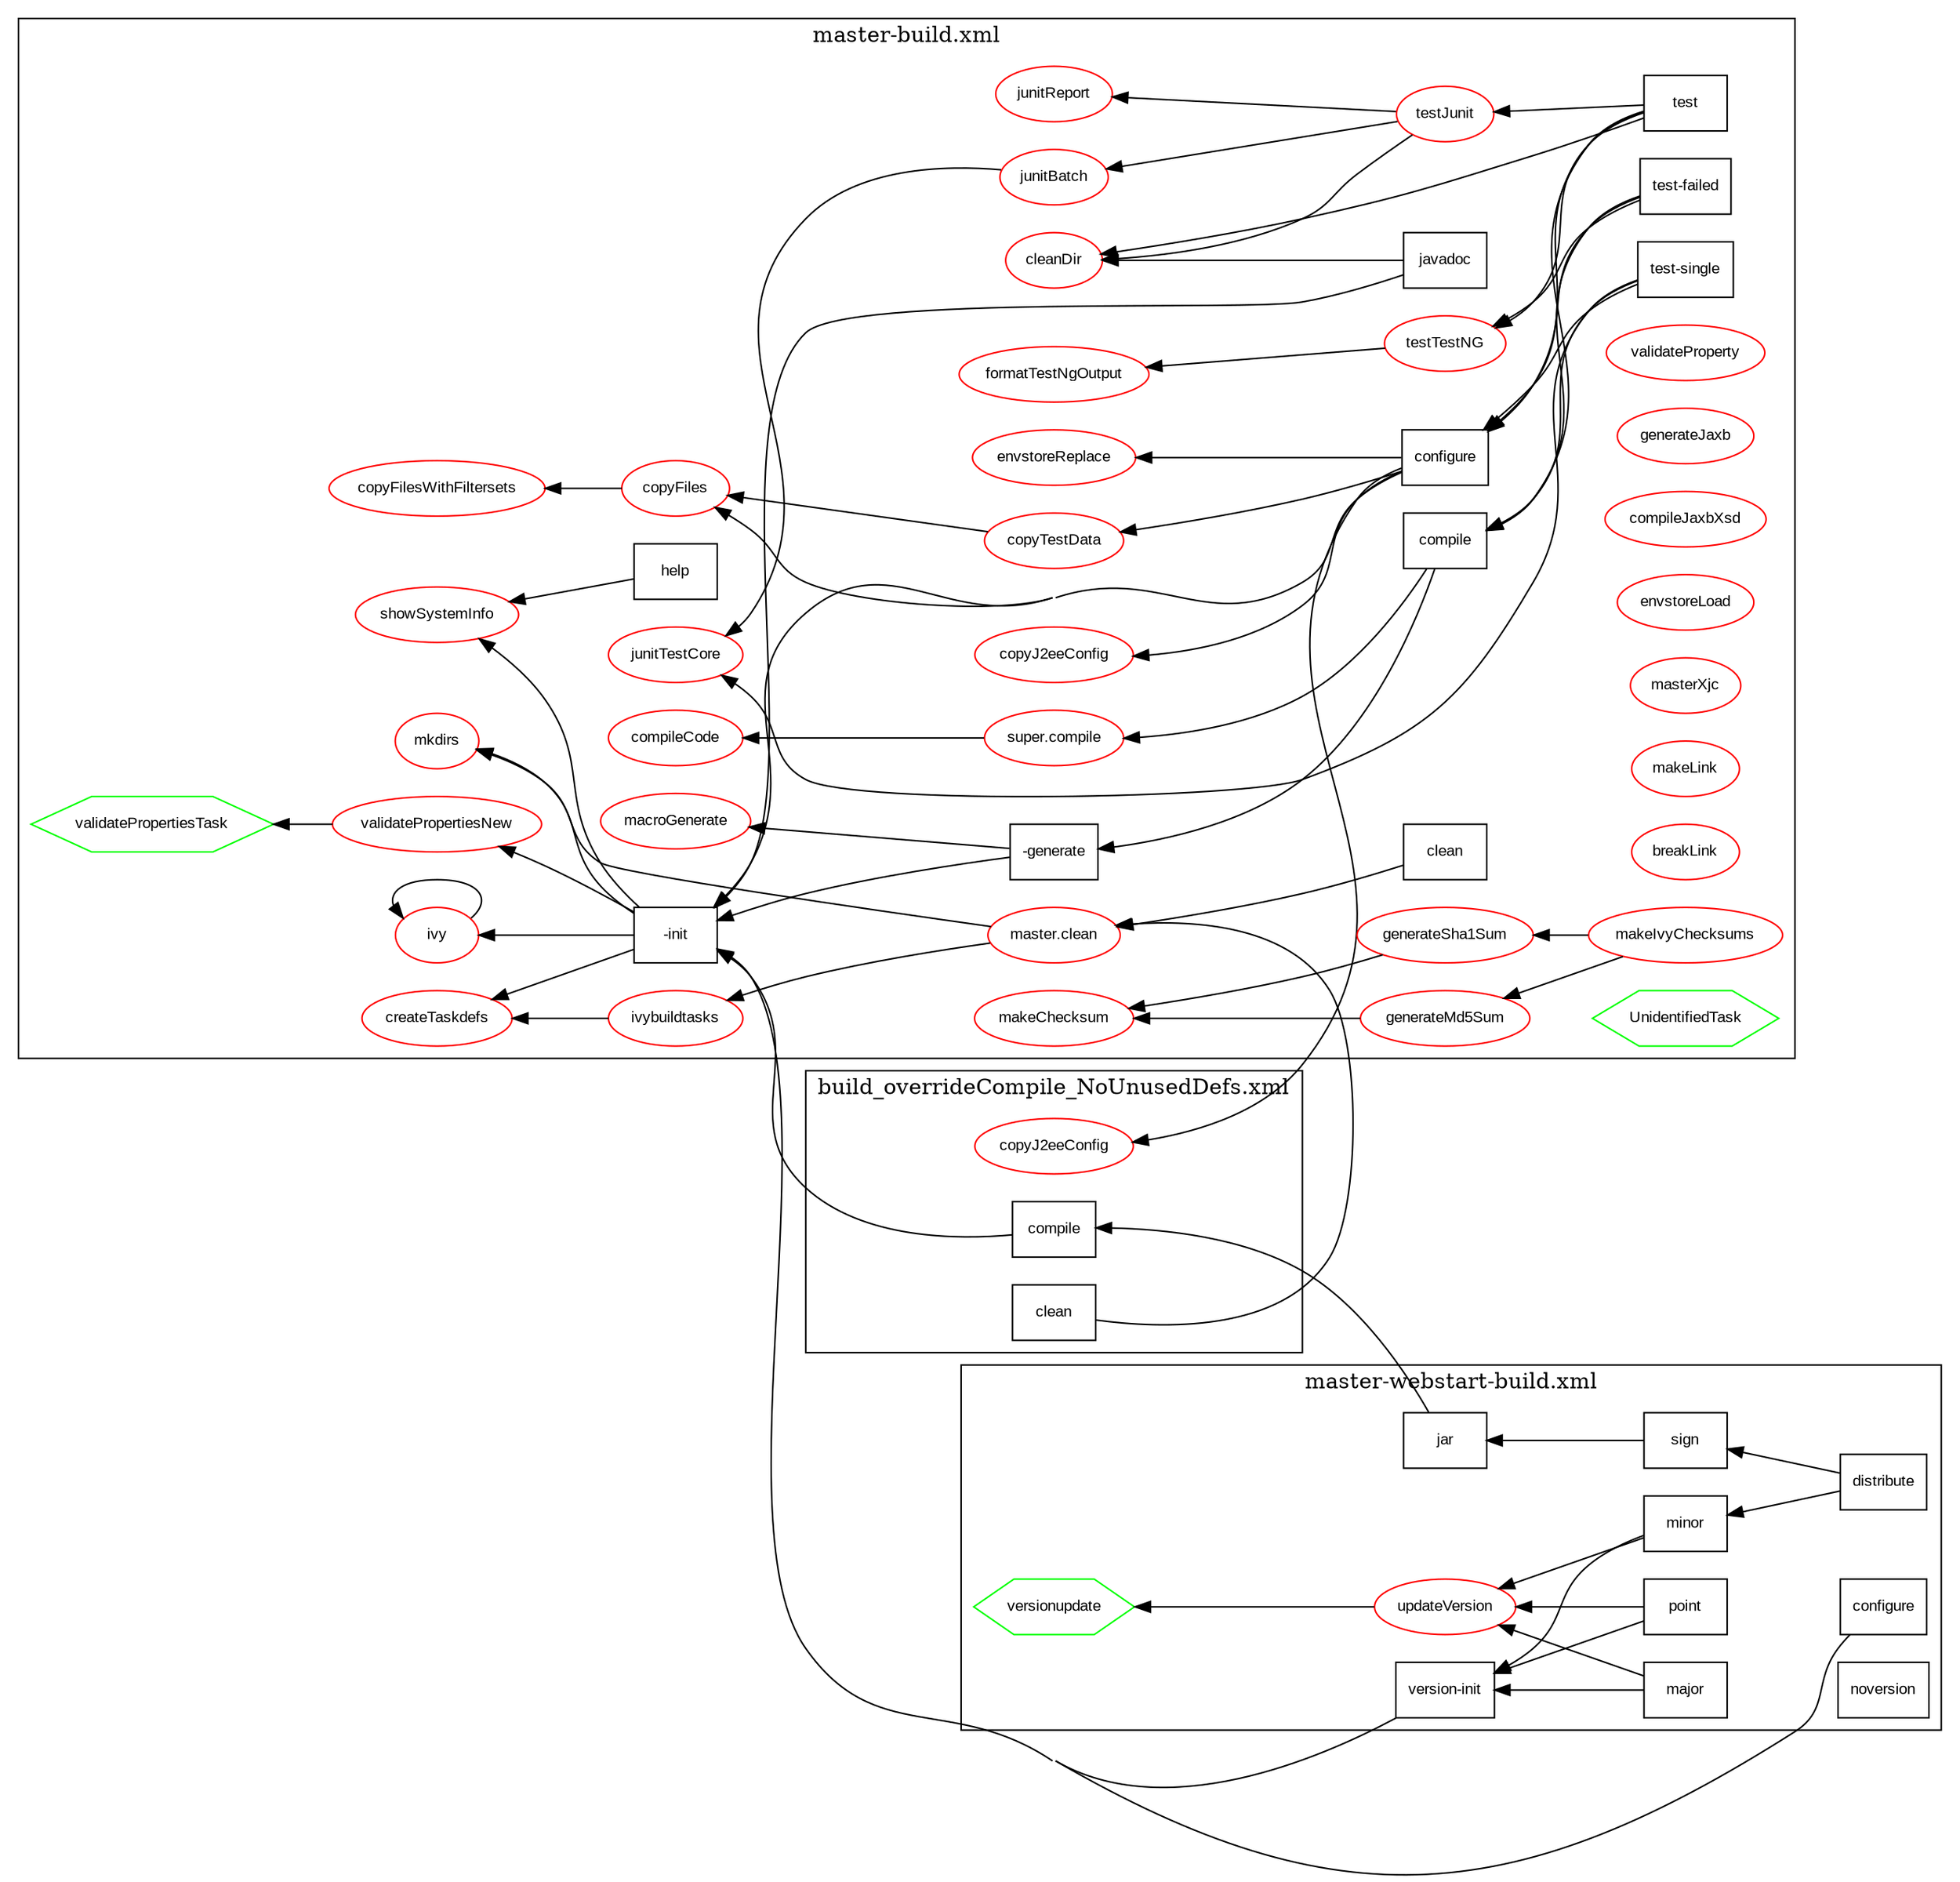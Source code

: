digraph G {
node [shape=box,fontname="Arial",fontsize="10"];
edge [fontname="Arial",fontsize="8"];
rankdir=RL;

concentrate=true;
	subgraph cluster_0 {
		label="build_overrideCompile_NoUnusedDefs.xml"
		_Users_douglas_bullard_Documents_JavaStuff_Google_Code_AntScriptVisualizer_Google_newTrunk_unversioned_config_MasterBuildExamples_build_overrideCompile_NoUnusedDefs_TARGET_compile [label="compile" shape=box color=black ];
		_Users_douglas_bullard_Documents_JavaStuff_Google_Code_AntScriptVisualizer_Google_newTrunk_unversioned_config_MasterBuildExamples_build_overrideCompile_NoUnusedDefs_TARGET_clean [label="clean" shape=box color=black ];
		_Users_douglas_bullard_Documents_JavaStuff_Google_Code_AntScriptVisualizer_Google_newTrunk_unversioned_config_MasterBuildExamples_build_overrideCompile_NoUnusedDefs_TARGET_copyJ2eeConfig [label="copyJ2eeConfig" shape=ellipse color=red ];
	}
	subgraph cluster_1 {
		label="master-webstart-build.xml"
		_Users_douglas_bullard_Documents_JavaStuff_Google_Code_AntScriptVisualizer_Google_newTrunk_unversioned_config_MasterBuildExamples_master_build_master_webstart_build_TARGET_distribute [label="distribute" shape=box color=black ];
		_Users_douglas_bullard_Documents_JavaStuff_Google_Code_AntScriptVisualizer_Google_newTrunk_unversioned_config_MasterBuildExamples_master_build_master_webstart_build_TARGET_sign [label="sign" shape=box color=black ];
		_Users_douglas_bullard_Documents_JavaStuff_Google_Code_AntScriptVisualizer_Google_newTrunk_unversioned_config_MasterBuildExamples_master_build_master_webstart_build_TARGET_jar [label="jar" shape=box color=black ];
		_Users_douglas_bullard_Documents_JavaStuff_Google_Code_AntScriptVisualizer_Google_newTrunk_unversioned_config_MasterBuildExamples_master_build_master_webstart_build_TARGET_configure [label="configure" shape=box color=black ];
		_Users_douglas_bullard_Documents_JavaStuff_Google_Code_AntScriptVisualizer_Google_newTrunk_unversioned_config_MasterBuildExamples_master_build_master_webstart_build_TARGET_noversion [label="noversion" shape=box color=black ];
		_Users_douglas_bullard_Documents_JavaStuff_Google_Code_AntScriptVisualizer_Google_newTrunk_unversioned_config_MasterBuildExamples_master_build_master_webstart_build_TARGET_version_init [label="version-init" shape=box color=black ];
		_Users_douglas_bullard_Documents_JavaStuff_Google_Code_AntScriptVisualizer_Google_newTrunk_unversioned_config_MasterBuildExamples_master_build_master_webstart_build_TARGET_minor [label="minor" shape=box color=black ];
		_Users_douglas_bullard_Documents_JavaStuff_Google_Code_AntScriptVisualizer_Google_newTrunk_unversioned_config_MasterBuildExamples_master_build_master_webstart_build_TARGET_point [label="point" shape=box color=black ];
		_Users_douglas_bullard_Documents_JavaStuff_Google_Code_AntScriptVisualizer_Google_newTrunk_unversioned_config_MasterBuildExamples_master_build_master_webstart_build_TARGET_major [label="major" shape=box color=black ];
		_Users_douglas_bullard_Documents_JavaStuff_Google_Code_AntScriptVisualizer_Google_newTrunk_unversioned_config_MasterBuildExamples_master_build_master_webstart_build_TARGET_updateVersion [label="updateVersion" shape=ellipse color=red ];
		_Users_douglas_bullard_Documents_JavaStuff_Google_Code_AntScriptVisualizer_Google_newTrunk_unversioned_config_MasterBuildExamples_master_build_master_webstart_build_TARGET_versionupdate [label="versionupdate" shape=hexagon color=green ];
	}
	subgraph cluster_2 {
		label="master-build.xml"
		_Users_douglas_bullard_Documents_JavaStuff_Google_Code_AntScriptVisualizer_Google_newTrunk_unversioned_config_MasterBuildExamples_master_build_master_build_TARGET__init [label="-init" shape=box color=black ];
		_Users_douglas_bullard_Documents_JavaStuff_Google_Code_AntScriptVisualizer_Google_newTrunk_unversioned_config_MasterBuildExamples_master_build_master_build_TARGET_ivy [label="ivy" shape=box color=black ];
		_Users_douglas_bullard_Documents_JavaStuff_Google_Code_AntScriptVisualizer_Google_newTrunk_unversioned_config_MasterBuildExamples_master_build_master_build_TARGET__generate [label="-generate" shape=box color=black ];
		_Users_douglas_bullard_Documents_JavaStuff_Google_Code_AntScriptVisualizer_Google_newTrunk_unversioned_config_MasterBuildExamples_master_build_master_build_TARGET_compile [label="compile" shape=box color=black ];
		_Users_douglas_bullard_Documents_JavaStuff_Google_Code_AntScriptVisualizer_Google_newTrunk_unversioned_config_MasterBuildExamples_master_build_master_build_TARGET_help [label="help" shape=box color=black ];
		_Users_douglas_bullard_Documents_JavaStuff_Google_Code_AntScriptVisualizer_Google_newTrunk_unversioned_config_MasterBuildExamples_master_build_master_build_TARGET_clean [label="clean" shape=box color=black ];
		_Users_douglas_bullard_Documents_JavaStuff_Google_Code_AntScriptVisualizer_Google_newTrunk_unversioned_config_MasterBuildExamples_master_build_master_build_TARGET_test [label="test" shape=box color=black ];
		_Users_douglas_bullard_Documents_JavaStuff_Google_Code_AntScriptVisualizer_Google_newTrunk_unversioned_config_MasterBuildExamples_master_build_master_build_TARGET_test_failed [label="test-failed" shape=box color=black ];
		_Users_douglas_bullard_Documents_JavaStuff_Google_Code_AntScriptVisualizer_Google_newTrunk_unversioned_config_MasterBuildExamples_master_build_master_build_TARGET_test_single [label="test-single" shape=box color=black ];
		_Users_douglas_bullard_Documents_JavaStuff_Google_Code_AntScriptVisualizer_Google_newTrunk_unversioned_config_MasterBuildExamples_master_build_master_build_TARGET_configure [label="configure" shape=box color=black ];
		_Users_douglas_bullard_Documents_JavaStuff_Google_Code_AntScriptVisualizer_Google_newTrunk_unversioned_config_MasterBuildExamples_master_build_master_build_TARGET_javadoc [label="javadoc" shape=box color=black ];
		_Users_douglas_bullard_Documents_JavaStuff_Google_Code_AntScriptVisualizer_Google_newTrunk_unversioned_config_MasterBuildExamples_master_build_master_build_TARGET_validateProperty [label="validateProperty" shape=ellipse color=red ];
		_Users_douglas_bullard_Documents_JavaStuff_Google_Code_AntScriptVisualizer_Google_newTrunk_unversioned_config_MasterBuildExamples_master_build_master_build_TARGET_validatePropertiesNew [label="validatePropertiesNew" shape=ellipse color=red ];
		_Users_douglas_bullard_Documents_JavaStuff_Google_Code_AntScriptVisualizer_Google_newTrunk_unversioned_config_MasterBuildExamples_master_build_master_build_TARGET_createTaskdefs [label="createTaskdefs" shape=ellipse color=red ];
		_Users_douglas_bullard_Documents_JavaStuff_Google_Code_AntScriptVisualizer_Google_newTrunk_unversioned_config_MasterBuildExamples_master_build_master_build_TARGET_showSystemInfo [label="showSystemInfo" shape=ellipse color=red ];
		_Users_douglas_bullard_Documents_JavaStuff_Google_Code_AntScriptVisualizer_Google_newTrunk_unversioned_config_MasterBuildExamples_master_build_master_build_TARGET_ivy [label="ivy" shape=ellipse color=red ];
		_Users_douglas_bullard_Documents_JavaStuff_Google_Code_AntScriptVisualizer_Google_newTrunk_unversioned_config_MasterBuildExamples_master_build_master_build_TARGET_ivybuildtasks [label="ivybuildtasks" shape=ellipse color=red ];
		_Users_douglas_bullard_Documents_JavaStuff_Google_Code_AntScriptVisualizer_Google_newTrunk_unversioned_config_MasterBuildExamples_master_build_master_build_TARGET_macroGenerate [label="macroGenerate" shape=ellipse color=red ];
		_Users_douglas_bullard_Documents_JavaStuff_Google_Code_AntScriptVisualizer_Google_newTrunk_unversioned_config_MasterBuildExamples_master_build_master_build_TARGET_super_compile [label="super.compile" shape=ellipse color=red ];
		_Users_douglas_bullard_Documents_JavaStuff_Google_Code_AntScriptVisualizer_Google_newTrunk_unversioned_config_MasterBuildExamples_master_build_master_build_TARGET_compileCode [label="compileCode" shape=ellipse color=red ];
		_Users_douglas_bullard_Documents_JavaStuff_Google_Code_AntScriptVisualizer_Google_newTrunk_unversioned_config_MasterBuildExamples_master_build_master_build_TARGET_master_clean [label="master.clean" shape=ellipse color=red ];
		_Users_douglas_bullard_Documents_JavaStuff_Google_Code_AntScriptVisualizer_Google_newTrunk_unversioned_config_MasterBuildExamples_master_build_master_build_TARGET_mkdirs [label="mkdirs" shape=ellipse color=red ];
		_Users_douglas_bullard_Documents_JavaStuff_Google_Code_AntScriptVisualizer_Google_newTrunk_unversioned_config_MasterBuildExamples_master_build_master_build_TARGET_cleanDir [label="cleanDir" shape=ellipse color=red ];
		_Users_douglas_bullard_Documents_JavaStuff_Google_Code_AntScriptVisualizer_Google_newTrunk_unversioned_config_MasterBuildExamples_master_build_master_build_TARGET_generateJaxb [label="generateJaxb" shape=ellipse color=red ];
		_Users_douglas_bullard_Documents_JavaStuff_Google_Code_AntScriptVisualizer_Google_newTrunk_unversioned_config_MasterBuildExamples_master_build_master_build_TARGET_compileJaxbXsd [label="compileJaxbXsd" shape=ellipse color=red ];
		_Users_douglas_bullard_Documents_JavaStuff_Google_Code_AntScriptVisualizer_Google_newTrunk_unversioned_config_MasterBuildExamples_master_build_master_build_TARGET_copyFiles [label="copyFiles" shape=ellipse color=red ];
		_Users_douglas_bullard_Documents_JavaStuff_Google_Code_AntScriptVisualizer_Google_newTrunk_unversioned_config_MasterBuildExamples_master_build_master_build_TARGET_copyFilesWithFiltersets [label="copyFilesWithFiltersets" shape=ellipse color=red ];
		_Users_douglas_bullard_Documents_JavaStuff_Google_Code_AntScriptVisualizer_Google_newTrunk_unversioned_config_MasterBuildExamples_master_build_master_build_TARGET_envstoreLoad [label="envstoreLoad" shape=ellipse color=red ];
		_Users_douglas_bullard_Documents_JavaStuff_Google_Code_AntScriptVisualizer_Google_newTrunk_unversioned_config_MasterBuildExamples_master_build_master_build_TARGET_envstoreReplace [label="envstoreReplace" shape=ellipse color=red ];
		_Users_douglas_bullard_Documents_JavaStuff_Google_Code_AntScriptVisualizer_Google_newTrunk_unversioned_config_MasterBuildExamples_master_build_master_build_TARGET_junitBatch [label="junitBatch" shape=ellipse color=red ];
		_Users_douglas_bullard_Documents_JavaStuff_Google_Code_AntScriptVisualizer_Google_newTrunk_unversioned_config_MasterBuildExamples_master_build_master_build_TARGET_junitTestCore [label="junitTestCore" shape=ellipse color=red ];
		_Users_douglas_bullard_Documents_JavaStuff_Google_Code_AntScriptVisualizer_Google_newTrunk_unversioned_config_MasterBuildExamples_master_build_master_build_TARGET_junitReport [label="junitReport" shape=ellipse color=red ];
		_Users_douglas_bullard_Documents_JavaStuff_Google_Code_AntScriptVisualizer_Google_newTrunk_unversioned_config_MasterBuildExamples_master_build_master_build_TARGET_masterXjc [label="masterXjc" shape=ellipse color=red ];
		_Users_douglas_bullard_Documents_JavaStuff_Google_Code_AntScriptVisualizer_Google_newTrunk_unversioned_config_MasterBuildExamples_master_build_master_build_TARGET_testTestNG [label="testTestNG" shape=ellipse color=red ];
		_Users_douglas_bullard_Documents_JavaStuff_Google_Code_AntScriptVisualizer_Google_newTrunk_unversioned_config_MasterBuildExamples_master_build_master_build_TARGET_formatTestNgOutput [label="formatTestNgOutput" shape=ellipse color=red ];
		_Users_douglas_bullard_Documents_JavaStuff_Google_Code_AntScriptVisualizer_Google_newTrunk_unversioned_config_MasterBuildExamples_master_build_master_build_TARGET_testJunit [label="testJunit" shape=ellipse color=red ];
		_Users_douglas_bullard_Documents_JavaStuff_Google_Code_AntScriptVisualizer_Google_newTrunk_unversioned_config_MasterBuildExamples_master_build_master_build_TARGET_copyJ2eeConfig [label="copyJ2eeConfig" shape=ellipse color=red ];
		_Users_douglas_bullard_Documents_JavaStuff_Google_Code_AntScriptVisualizer_Google_newTrunk_unversioned_config_MasterBuildExamples_master_build_master_build_TARGET_copyTestData [label="copyTestData" shape=ellipse color=red ];
		_Users_douglas_bullard_Documents_JavaStuff_Google_Code_AntScriptVisualizer_Google_newTrunk_unversioned_config_MasterBuildExamples_master_build_master_build_TARGET_generateMd5Sum [label="generateMd5Sum" shape=ellipse color=red ];
		_Users_douglas_bullard_Documents_JavaStuff_Google_Code_AntScriptVisualizer_Google_newTrunk_unversioned_config_MasterBuildExamples_master_build_master_build_TARGET_generateSha1Sum [label="generateSha1Sum" shape=ellipse color=red ];
		_Users_douglas_bullard_Documents_JavaStuff_Google_Code_AntScriptVisualizer_Google_newTrunk_unversioned_config_MasterBuildExamples_master_build_master_build_TARGET_makeChecksum [label="makeChecksum" shape=ellipse color=red ];
		_Users_douglas_bullard_Documents_JavaStuff_Google_Code_AntScriptVisualizer_Google_newTrunk_unversioned_config_MasterBuildExamples_master_build_master_build_TARGET_makeLink [label="makeLink" shape=ellipse color=red ];
		_Users_douglas_bullard_Documents_JavaStuff_Google_Code_AntScriptVisualizer_Google_newTrunk_unversioned_config_MasterBuildExamples_master_build_master_build_TARGET_breakLink [label="breakLink" shape=ellipse color=red ];
		_Users_douglas_bullard_Documents_JavaStuff_Google_Code_AntScriptVisualizer_Google_newTrunk_unversioned_config_MasterBuildExamples_master_build_master_build_TARGET_makeIvyChecksums [label="makeIvyChecksums" shape=ellipse color=red ];
		_Users_douglas_bullard_Documents_JavaStuff_Google_Code_AntScriptVisualizer_Google_newTrunk_unversioned_config_MasterBuildExamples_master_build_master_build_TARGET_validatePropertiesTask [label="validatePropertiesTask" shape=hexagon color=green ];
		_Users_douglas_bullard_Documents_JavaStuff_Google_Code_AntScriptVisualizer_Google_newTrunk_unversioned_config_MasterBuildExamples_master_build_master_build_TARGET_UnidentifiedTask [label="UnidentifiedTask" shape=hexagon color=green ];
	}
		_Users_douglas_bullard_Documents_JavaStuff_Google_Code_AntScriptVisualizer_Google_newTrunk_unversioned_config_MasterBuildExamples_master_build_master_build_TARGET__init -> _Users_douglas_bullard_Documents_JavaStuff_Google_Code_AntScriptVisualizer_Google_newTrunk_unversioned_config_MasterBuildExamples_master_build_master_build_TARGET_validatePropertiesNew;
		_Users_douglas_bullard_Documents_JavaStuff_Google_Code_AntScriptVisualizer_Google_newTrunk_unversioned_config_MasterBuildExamples_master_build_master_build_TARGET_help -> _Users_douglas_bullard_Documents_JavaStuff_Google_Code_AntScriptVisualizer_Google_newTrunk_unversioned_config_MasterBuildExamples_master_build_master_build_TARGET_showSystemInfo;
		_Users_douglas_bullard_Documents_JavaStuff_Google_Code_AntScriptVisualizer_Google_newTrunk_unversioned_config_MasterBuildExamples_master_build_master_webstart_build_TARGET_jar -> _Users_douglas_bullard_Documents_JavaStuff_Google_Code_AntScriptVisualizer_Google_newTrunk_unversioned_config_MasterBuildExamples_build_overrideCompile_NoUnusedDefs_TARGET_compile;
		_Users_douglas_bullard_Documents_JavaStuff_Google_Code_AntScriptVisualizer_Google_newTrunk_unversioned_config_MasterBuildExamples_master_build_master_webstart_build_TARGET_point -> _Users_douglas_bullard_Documents_JavaStuff_Google_Code_AntScriptVisualizer_Google_newTrunk_unversioned_config_MasterBuildExamples_master_build_master_webstart_build_TARGET_version_init;
		_Users_douglas_bullard_Documents_JavaStuff_Google_Code_AntScriptVisualizer_Google_newTrunk_unversioned_config_MasterBuildExamples_master_build_master_build_TARGET_copyTestData -> _Users_douglas_bullard_Documents_JavaStuff_Google_Code_AntScriptVisualizer_Google_newTrunk_unversioned_config_MasterBuildExamples_master_build_master_build_TARGET_copyFiles;
		_Users_douglas_bullard_Documents_JavaStuff_Google_Code_AntScriptVisualizer_Google_newTrunk_unversioned_config_MasterBuildExamples_master_build_master_build_TARGET__generate -> _Users_douglas_bullard_Documents_JavaStuff_Google_Code_AntScriptVisualizer_Google_newTrunk_unversioned_config_MasterBuildExamples_master_build_master_build_TARGET__init;
		_Users_douglas_bullard_Documents_JavaStuff_Google_Code_AntScriptVisualizer_Google_newTrunk_unversioned_config_MasterBuildExamples_master_build_master_build_TARGET_configure -> _Users_douglas_bullard_Documents_JavaStuff_Google_Code_AntScriptVisualizer_Google_newTrunk_unversioned_config_MasterBuildExamples_master_build_master_build_TARGET__init;
		_Users_douglas_bullard_Documents_JavaStuff_Google_Code_AntScriptVisualizer_Google_newTrunk_unversioned_config_MasterBuildExamples_master_build_master_build_TARGET_super_compile -> _Users_douglas_bullard_Documents_JavaStuff_Google_Code_AntScriptVisualizer_Google_newTrunk_unversioned_config_MasterBuildExamples_master_build_master_build_TARGET_compileCode;
		_Users_douglas_bullard_Documents_JavaStuff_Google_Code_AntScriptVisualizer_Google_newTrunk_unversioned_config_MasterBuildExamples_master_build_master_build_TARGET__init -> _Users_douglas_bullard_Documents_JavaStuff_Google_Code_AntScriptVisualizer_Google_newTrunk_unversioned_config_MasterBuildExamples_master_build_master_build_TARGET_createTaskdefs;
		_Users_douglas_bullard_Documents_JavaStuff_Google_Code_AntScriptVisualizer_Google_newTrunk_unversioned_config_MasterBuildExamples_build_overrideCompile_NoUnusedDefs_TARGET_compile -> _Users_douglas_bullard_Documents_JavaStuff_Google_Code_AntScriptVisualizer_Google_newTrunk_unversioned_config_MasterBuildExamples_master_build_master_build_TARGET__init;
		_Users_douglas_bullard_Documents_JavaStuff_Google_Code_AntScriptVisualizer_Google_newTrunk_unversioned_config_MasterBuildExamples_master_build_master_build_TARGET_validatePropertiesNew -> _Users_douglas_bullard_Documents_JavaStuff_Google_Code_AntScriptVisualizer_Google_newTrunk_unversioned_config_MasterBuildExamples_master_build_master_build_TARGET_validatePropertiesTask;
		_Users_douglas_bullard_Documents_JavaStuff_Google_Code_AntScriptVisualizer_Google_newTrunk_unversioned_config_MasterBuildExamples_master_build_master_build_TARGET_master_clean -> _Users_douglas_bullard_Documents_JavaStuff_Google_Code_AntScriptVisualizer_Google_newTrunk_unversioned_config_MasterBuildExamples_master_build_master_build_TARGET_mkdirs;
		_Users_douglas_bullard_Documents_JavaStuff_Google_Code_AntScriptVisualizer_Google_newTrunk_unversioned_config_MasterBuildExamples_master_build_master_webstart_build_TARGET_configure -> _Users_douglas_bullard_Documents_JavaStuff_Google_Code_AntScriptVisualizer_Google_newTrunk_unversioned_config_MasterBuildExamples_master_build_master_build_TARGET__init;
		_Users_douglas_bullard_Documents_JavaStuff_Google_Code_AntScriptVisualizer_Google_newTrunk_unversioned_config_MasterBuildExamples_master_build_master_build_TARGET_configure -> _Users_douglas_bullard_Documents_JavaStuff_Google_Code_AntScriptVisualizer_Google_newTrunk_unversioned_config_MasterBuildExamples_master_build_master_build_TARGET_copyTestData;
		_Users_douglas_bullard_Documents_JavaStuff_Google_Code_AntScriptVisualizer_Google_newTrunk_unversioned_config_MasterBuildExamples_master_build_master_build_TARGET_generateSha1Sum -> _Users_douglas_bullard_Documents_JavaStuff_Google_Code_AntScriptVisualizer_Google_newTrunk_unversioned_config_MasterBuildExamples_master_build_master_build_TARGET_makeChecksum;
		_Users_douglas_bullard_Documents_JavaStuff_Google_Code_AntScriptVisualizer_Google_newTrunk_unversioned_config_MasterBuildExamples_master_build_master_build_TARGET_javadoc -> _Users_douglas_bullard_Documents_JavaStuff_Google_Code_AntScriptVisualizer_Google_newTrunk_unversioned_config_MasterBuildExamples_master_build_master_build_TARGET_cleanDir;
		_Users_douglas_bullard_Documents_JavaStuff_Google_Code_AntScriptVisualizer_Google_newTrunk_unversioned_config_MasterBuildExamples_master_build_master_webstart_build_TARGET_version_init -> _Users_douglas_bullard_Documents_JavaStuff_Google_Code_AntScriptVisualizer_Google_newTrunk_unversioned_config_MasterBuildExamples_master_build_master_build_TARGET__init;
		_Users_douglas_bullard_Documents_JavaStuff_Google_Code_AntScriptVisualizer_Google_newTrunk_unversioned_config_MasterBuildExamples_master_build_master_build_TARGET_testJunit -> _Users_douglas_bullard_Documents_JavaStuff_Google_Code_AntScriptVisualizer_Google_newTrunk_unversioned_config_MasterBuildExamples_master_build_master_build_TARGET_junitReport;
		_Users_douglas_bullard_Documents_JavaStuff_Google_Code_AntScriptVisualizer_Google_newTrunk_unversioned_config_MasterBuildExamples_master_build_master_webstart_build_TARGET_point -> _Users_douglas_bullard_Documents_JavaStuff_Google_Code_AntScriptVisualizer_Google_newTrunk_unversioned_config_MasterBuildExamples_master_build_master_webstart_build_TARGET_updateVersion;
		_Users_douglas_bullard_Documents_JavaStuff_Google_Code_AntScriptVisualizer_Google_newTrunk_unversioned_config_MasterBuildExamples_master_build_master_build_TARGET_makeIvyChecksums -> _Users_douglas_bullard_Documents_JavaStuff_Google_Code_AntScriptVisualizer_Google_newTrunk_unversioned_config_MasterBuildExamples_master_build_master_build_TARGET_generateSha1Sum;
		_Users_douglas_bullard_Documents_JavaStuff_Google_Code_AntScriptVisualizer_Google_newTrunk_unversioned_config_MasterBuildExamples_master_build_master_build_TARGET_configure -> _Users_douglas_bullard_Documents_JavaStuff_Google_Code_AntScriptVisualizer_Google_newTrunk_unversioned_config_MasterBuildExamples_master_build_master_build_TARGET_envstoreReplace;
		_Users_douglas_bullard_Documents_JavaStuff_Google_Code_AntScriptVisualizer_Google_newTrunk_unversioned_config_MasterBuildExamples_master_build_master_build_TARGET_copyFiles -> _Users_douglas_bullard_Documents_JavaStuff_Google_Code_AntScriptVisualizer_Google_newTrunk_unversioned_config_MasterBuildExamples_master_build_master_build_TARGET_copyFilesWithFiltersets;
		_Users_douglas_bullard_Documents_JavaStuff_Google_Code_AntScriptVisualizer_Google_newTrunk_unversioned_config_MasterBuildExamples_master_build_master_webstart_build_TARGET_distribute -> _Users_douglas_bullard_Documents_JavaStuff_Google_Code_AntScriptVisualizer_Google_newTrunk_unversioned_config_MasterBuildExamples_master_build_master_webstart_build_TARGET_minor;
		_Users_douglas_bullard_Documents_JavaStuff_Google_Code_AntScriptVisualizer_Google_newTrunk_unversioned_config_MasterBuildExamples_master_build_master_build_TARGET_test_single -> _Users_douglas_bullard_Documents_JavaStuff_Google_Code_AntScriptVisualizer_Google_newTrunk_unversioned_config_MasterBuildExamples_master_build_master_build_TARGET_configure;
		_Users_douglas_bullard_Documents_JavaStuff_Google_Code_AntScriptVisualizer_Google_newTrunk_unversioned_config_MasterBuildExamples_master_build_master_build_TARGET_test_single -> _Users_douglas_bullard_Documents_JavaStuff_Google_Code_AntScriptVisualizer_Google_newTrunk_unversioned_config_MasterBuildExamples_master_build_master_build_TARGET_junitTestCore;
		_Users_douglas_bullard_Documents_JavaStuff_Google_Code_AntScriptVisualizer_Google_newTrunk_unversioned_config_MasterBuildExamples_master_build_master_build_TARGET_compile -> _Users_douglas_bullard_Documents_JavaStuff_Google_Code_AntScriptVisualizer_Google_newTrunk_unversioned_config_MasterBuildExamples_master_build_master_build_TARGET__generate;
		_Users_douglas_bullard_Documents_JavaStuff_Google_Code_AntScriptVisualizer_Google_newTrunk_unversioned_config_MasterBuildExamples_master_build_master_build_TARGET_master_clean -> _Users_douglas_bullard_Documents_JavaStuff_Google_Code_AntScriptVisualizer_Google_newTrunk_unversioned_config_MasterBuildExamples_master_build_master_build_TARGET_ivybuildtasks;
		_Users_douglas_bullard_Documents_JavaStuff_Google_Code_AntScriptVisualizer_Google_newTrunk_unversioned_config_MasterBuildExamples_master_build_master_build_TARGET_configure -> _Users_douglas_bullard_Documents_JavaStuff_Google_Code_AntScriptVisualizer_Google_newTrunk_unversioned_config_MasterBuildExamples_build_overrideCompile_NoUnusedDefs_TARGET_copyJ2eeConfig;
		_Users_douglas_bullard_Documents_JavaStuff_Google_Code_AntScriptVisualizer_Google_newTrunk_unversioned_config_MasterBuildExamples_master_build_master_build_TARGET_makeIvyChecksums -> _Users_douglas_bullard_Documents_JavaStuff_Google_Code_AntScriptVisualizer_Google_newTrunk_unversioned_config_MasterBuildExamples_master_build_master_build_TARGET_generateMd5Sum;
		_Users_douglas_bullard_Documents_JavaStuff_Google_Code_AntScriptVisualizer_Google_newTrunk_unversioned_config_MasterBuildExamples_master_build_master_build_TARGET_test_single -> _Users_douglas_bullard_Documents_JavaStuff_Google_Code_AntScriptVisualizer_Google_newTrunk_unversioned_config_MasterBuildExamples_master_build_master_build_TARGET_compile;
		_Users_douglas_bullard_Documents_JavaStuff_Google_Code_AntScriptVisualizer_Google_newTrunk_unversioned_config_MasterBuildExamples_master_build_master_webstart_build_TARGET_minor -> _Users_douglas_bullard_Documents_JavaStuff_Google_Code_AntScriptVisualizer_Google_newTrunk_unversioned_config_MasterBuildExamples_master_build_master_webstart_build_TARGET_updateVersion;
		_Users_douglas_bullard_Documents_JavaStuff_Google_Code_AntScriptVisualizer_Google_newTrunk_unversioned_config_MasterBuildExamples_master_build_master_build_TARGET_compile -> _Users_douglas_bullard_Documents_JavaStuff_Google_Code_AntScriptVisualizer_Google_newTrunk_unversioned_config_MasterBuildExamples_master_build_master_build_TARGET_super_compile;
		_Users_douglas_bullard_Documents_JavaStuff_Google_Code_AntScriptVisualizer_Google_newTrunk_unversioned_config_MasterBuildExamples_master_build_master_build_TARGET_configure -> _Users_douglas_bullard_Documents_JavaStuff_Google_Code_AntScriptVisualizer_Google_newTrunk_unversioned_config_MasterBuildExamples_master_build_master_build_TARGET_copyFiles;
		_Users_douglas_bullard_Documents_JavaStuff_Google_Code_AntScriptVisualizer_Google_newTrunk_unversioned_config_MasterBuildExamples_master_build_master_build_TARGET__init -> _Users_douglas_bullard_Documents_JavaStuff_Google_Code_AntScriptVisualizer_Google_newTrunk_unversioned_config_MasterBuildExamples_master_build_master_build_TARGET_showSystemInfo;
		_Users_douglas_bullard_Documents_JavaStuff_Google_Code_AntScriptVisualizer_Google_newTrunk_unversioned_config_MasterBuildExamples_master_build_master_webstart_build_TARGET_major -> _Users_douglas_bullard_Documents_JavaStuff_Google_Code_AntScriptVisualizer_Google_newTrunk_unversioned_config_MasterBuildExamples_master_build_master_webstart_build_TARGET_updateVersion;
		_Users_douglas_bullard_Documents_JavaStuff_Google_Code_AntScriptVisualizer_Google_newTrunk_unversioned_config_MasterBuildExamples_master_build_master_build_TARGET_configure -> _Users_douglas_bullard_Documents_JavaStuff_Google_Code_AntScriptVisualizer_Google_newTrunk_unversioned_config_MasterBuildExamples_master_build_master_build_TARGET_copyJ2eeConfig;
		_Users_douglas_bullard_Documents_JavaStuff_Google_Code_AntScriptVisualizer_Google_newTrunk_unversioned_config_MasterBuildExamples_master_build_master_build_TARGET_test_failed -> _Users_douglas_bullard_Documents_JavaStuff_Google_Code_AntScriptVisualizer_Google_newTrunk_unversioned_config_MasterBuildExamples_master_build_master_build_TARGET_compile;
		_Users_douglas_bullard_Documents_JavaStuff_Google_Code_AntScriptVisualizer_Google_newTrunk_unversioned_config_MasterBuildExamples_master_build_master_build_TARGET_clean -> _Users_douglas_bullard_Documents_JavaStuff_Google_Code_AntScriptVisualizer_Google_newTrunk_unversioned_config_MasterBuildExamples_master_build_master_build_TARGET_master_clean;
		_Users_douglas_bullard_Documents_JavaStuff_Google_Code_AntScriptVisualizer_Google_newTrunk_unversioned_config_MasterBuildExamples_master_build_master_build_TARGET_testJunit -> _Users_douglas_bullard_Documents_JavaStuff_Google_Code_AntScriptVisualizer_Google_newTrunk_unversioned_config_MasterBuildExamples_master_build_master_build_TARGET_cleanDir;
		_Users_douglas_bullard_Documents_JavaStuff_Google_Code_AntScriptVisualizer_Google_newTrunk_unversioned_config_MasterBuildExamples_master_build_master_webstart_build_TARGET_distribute -> _Users_douglas_bullard_Documents_JavaStuff_Google_Code_AntScriptVisualizer_Google_newTrunk_unversioned_config_MasterBuildExamples_master_build_master_webstart_build_TARGET_sign;
		_Users_douglas_bullard_Documents_JavaStuff_Google_Code_AntScriptVisualizer_Google_newTrunk_unversioned_config_MasterBuildExamples_master_build_master_build_TARGET_test -> _Users_douglas_bullard_Documents_JavaStuff_Google_Code_AntScriptVisualizer_Google_newTrunk_unversioned_config_MasterBuildExamples_master_build_master_build_TARGET_configure;
		_Users_douglas_bullard_Documents_JavaStuff_Google_Code_AntScriptVisualizer_Google_newTrunk_unversioned_config_MasterBuildExamples_master_build_master_build_TARGET_test -> _Users_douglas_bullard_Documents_JavaStuff_Google_Code_AntScriptVisualizer_Google_newTrunk_unversioned_config_MasterBuildExamples_master_build_master_build_TARGET_testTestNG;
		_Users_douglas_bullard_Documents_JavaStuff_Google_Code_AntScriptVisualizer_Google_newTrunk_unversioned_config_MasterBuildExamples_master_build_master_build_TARGET_testTestNG -> _Users_douglas_bullard_Documents_JavaStuff_Google_Code_AntScriptVisualizer_Google_newTrunk_unversioned_config_MasterBuildExamples_master_build_master_build_TARGET_formatTestNgOutput;
		_Users_douglas_bullard_Documents_JavaStuff_Google_Code_AntScriptVisualizer_Google_newTrunk_unversioned_config_MasterBuildExamples_master_build_master_webstart_build_TARGET_sign -> _Users_douglas_bullard_Documents_JavaStuff_Google_Code_AntScriptVisualizer_Google_newTrunk_unversioned_config_MasterBuildExamples_master_build_master_webstart_build_TARGET_jar;
		_Users_douglas_bullard_Documents_JavaStuff_Google_Code_AntScriptVisualizer_Google_newTrunk_unversioned_config_MasterBuildExamples_master_build_master_build_TARGET_ivybuildtasks -> _Users_douglas_bullard_Documents_JavaStuff_Google_Code_AntScriptVisualizer_Google_newTrunk_unversioned_config_MasterBuildExamples_master_build_master_build_TARGET_createTaskdefs;
		_Users_douglas_bullard_Documents_JavaStuff_Google_Code_AntScriptVisualizer_Google_newTrunk_unversioned_config_MasterBuildExamples_master_build_master_build_TARGET__generate -> _Users_douglas_bullard_Documents_JavaStuff_Google_Code_AntScriptVisualizer_Google_newTrunk_unversioned_config_MasterBuildExamples_master_build_master_build_TARGET_macroGenerate;
		_Users_douglas_bullard_Documents_JavaStuff_Google_Code_AntScriptVisualizer_Google_newTrunk_unversioned_config_MasterBuildExamples_master_build_master_build_TARGET_test -> _Users_douglas_bullard_Documents_JavaStuff_Google_Code_AntScriptVisualizer_Google_newTrunk_unversioned_config_MasterBuildExamples_master_build_master_build_TARGET_compile;
		_Users_douglas_bullard_Documents_JavaStuff_Google_Code_AntScriptVisualizer_Google_newTrunk_unversioned_config_MasterBuildExamples_master_build_master_build_TARGET_test_failed -> _Users_douglas_bullard_Documents_JavaStuff_Google_Code_AntScriptVisualizer_Google_newTrunk_unversioned_config_MasterBuildExamples_master_build_master_build_TARGET_testTestNG;
		_Users_douglas_bullard_Documents_JavaStuff_Google_Code_AntScriptVisualizer_Google_newTrunk_unversioned_config_MasterBuildExamples_master_build_master_build_TARGET_test -> _Users_douglas_bullard_Documents_JavaStuff_Google_Code_AntScriptVisualizer_Google_newTrunk_unversioned_config_MasterBuildExamples_master_build_master_build_TARGET_testJunit;
		_Users_douglas_bullard_Documents_JavaStuff_Google_Code_AntScriptVisualizer_Google_newTrunk_unversioned_config_MasterBuildExamples_master_build_master_build_TARGET_generateMd5Sum -> _Users_douglas_bullard_Documents_JavaStuff_Google_Code_AntScriptVisualizer_Google_newTrunk_unversioned_config_MasterBuildExamples_master_build_master_build_TARGET_makeChecksum;
		_Users_douglas_bullard_Documents_JavaStuff_Google_Code_AntScriptVisualizer_Google_newTrunk_unversioned_config_MasterBuildExamples_master_build_master_build_TARGET_javadoc -> _Users_douglas_bullard_Documents_JavaStuff_Google_Code_AntScriptVisualizer_Google_newTrunk_unversioned_config_MasterBuildExamples_master_build_master_build_TARGET__init;
		_Users_douglas_bullard_Documents_JavaStuff_Google_Code_AntScriptVisualizer_Google_newTrunk_unversioned_config_MasterBuildExamples_master_build_master_build_TARGET_test_failed -> _Users_douglas_bullard_Documents_JavaStuff_Google_Code_AntScriptVisualizer_Google_newTrunk_unversioned_config_MasterBuildExamples_master_build_master_build_TARGET_configure;
		_Users_douglas_bullard_Documents_JavaStuff_Google_Code_AntScriptVisualizer_Google_newTrunk_unversioned_config_MasterBuildExamples_master_build_master_build_TARGET__init -> _Users_douglas_bullard_Documents_JavaStuff_Google_Code_AntScriptVisualizer_Google_newTrunk_unversioned_config_MasterBuildExamples_master_build_master_build_TARGET_mkdirs;
		_Users_douglas_bullard_Documents_JavaStuff_Google_Code_AntScriptVisualizer_Google_newTrunk_unversioned_config_MasterBuildExamples_master_build_master_build_TARGET_testJunit -> _Users_douglas_bullard_Documents_JavaStuff_Google_Code_AntScriptVisualizer_Google_newTrunk_unversioned_config_MasterBuildExamples_master_build_master_build_TARGET_junitBatch;
		_Users_douglas_bullard_Documents_JavaStuff_Google_Code_AntScriptVisualizer_Google_newTrunk_unversioned_config_MasterBuildExamples_master_build_master_build_TARGET_test -> _Users_douglas_bullard_Documents_JavaStuff_Google_Code_AntScriptVisualizer_Google_newTrunk_unversioned_config_MasterBuildExamples_master_build_master_build_TARGET_cleanDir;
		_Users_douglas_bullard_Documents_JavaStuff_Google_Code_AntScriptVisualizer_Google_newTrunk_unversioned_config_MasterBuildExamples_master_build_master_build_TARGET_junitBatch -> _Users_douglas_bullard_Documents_JavaStuff_Google_Code_AntScriptVisualizer_Google_newTrunk_unversioned_config_MasterBuildExamples_master_build_master_build_TARGET_junitTestCore;
		_Users_douglas_bullard_Documents_JavaStuff_Google_Code_AntScriptVisualizer_Google_newTrunk_unversioned_config_MasterBuildExamples_master_build_master_build_TARGET_ivy -> _Users_douglas_bullard_Documents_JavaStuff_Google_Code_AntScriptVisualizer_Google_newTrunk_unversioned_config_MasterBuildExamples_master_build_master_build_TARGET_ivy;
		_Users_douglas_bullard_Documents_JavaStuff_Google_Code_AntScriptVisualizer_Google_newTrunk_unversioned_config_MasterBuildExamples_build_overrideCompile_NoUnusedDefs_TARGET_clean -> _Users_douglas_bullard_Documents_JavaStuff_Google_Code_AntScriptVisualizer_Google_newTrunk_unversioned_config_MasterBuildExamples_master_build_master_build_TARGET_master_clean;
		_Users_douglas_bullard_Documents_JavaStuff_Google_Code_AntScriptVisualizer_Google_newTrunk_unversioned_config_MasterBuildExamples_master_build_master_webstart_build_TARGET_major -> _Users_douglas_bullard_Documents_JavaStuff_Google_Code_AntScriptVisualizer_Google_newTrunk_unversioned_config_MasterBuildExamples_master_build_master_webstart_build_TARGET_version_init;
		_Users_douglas_bullard_Documents_JavaStuff_Google_Code_AntScriptVisualizer_Google_newTrunk_unversioned_config_MasterBuildExamples_master_build_master_webstart_build_TARGET_updateVersion -> _Users_douglas_bullard_Documents_JavaStuff_Google_Code_AntScriptVisualizer_Google_newTrunk_unversioned_config_MasterBuildExamples_master_build_master_webstart_build_TARGET_versionupdate;
		_Users_douglas_bullard_Documents_JavaStuff_Google_Code_AntScriptVisualizer_Google_newTrunk_unversioned_config_MasterBuildExamples_master_build_master_webstart_build_TARGET_minor -> _Users_douglas_bullard_Documents_JavaStuff_Google_Code_AntScriptVisualizer_Google_newTrunk_unversioned_config_MasterBuildExamples_master_build_master_webstart_build_TARGET_version_init;
		_Users_douglas_bullard_Documents_JavaStuff_Google_Code_AntScriptVisualizer_Google_newTrunk_unversioned_config_MasterBuildExamples_master_build_master_build_TARGET__init -> _Users_douglas_bullard_Documents_JavaStuff_Google_Code_AntScriptVisualizer_Google_newTrunk_unversioned_config_MasterBuildExamples_master_build_master_build_TARGET_ivy;
}
